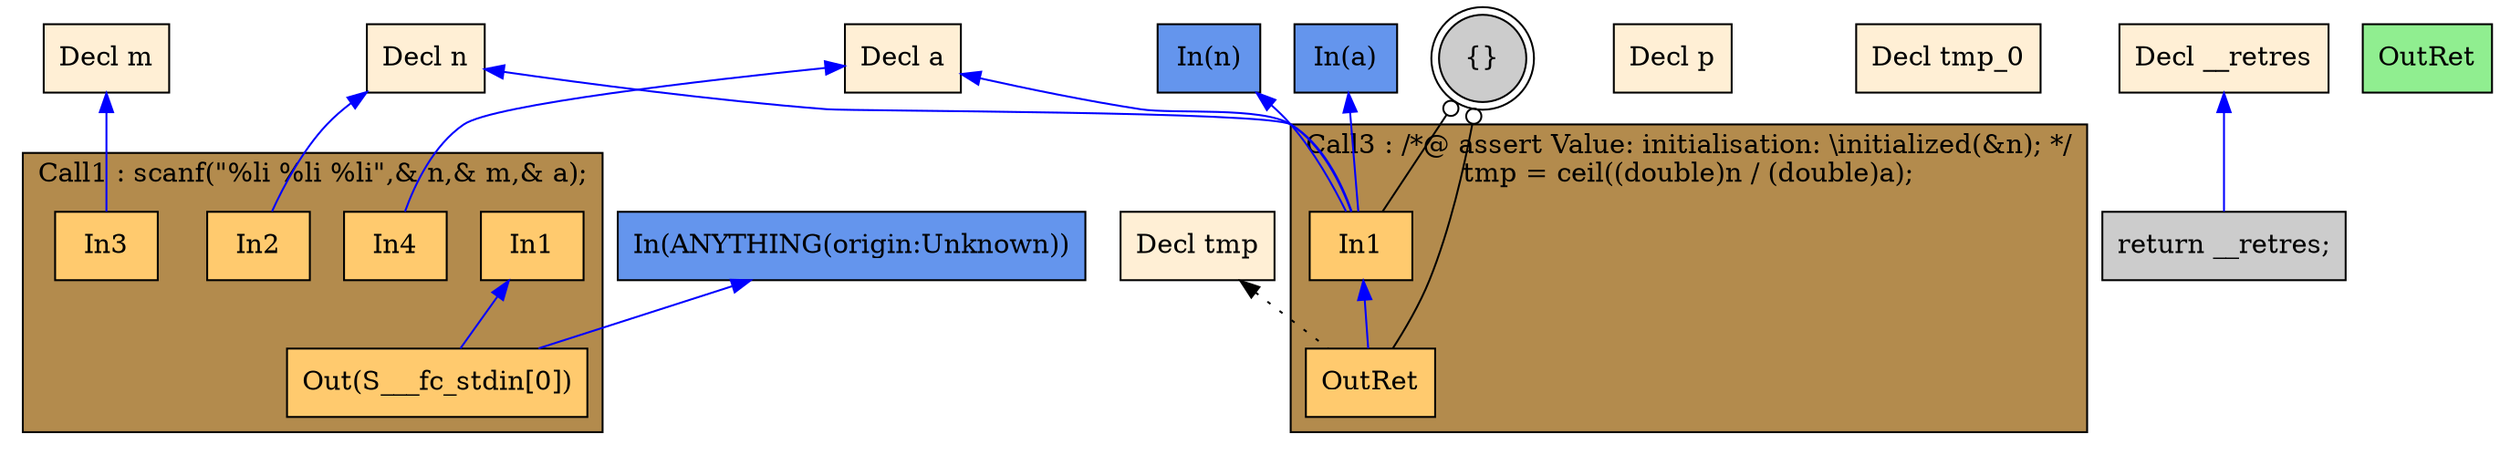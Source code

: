 digraph G {
  rankdir=TB;
  node [style="filled", ];
  2 [label="Decl n", fillcolor="#FFEFD5", shape=box, ];
  3 [label="Decl m", fillcolor="#FFEFD5", shape=box, ];
  4 [label="Decl a", fillcolor="#FFEFD5", shape=box, ];
  5 [label="Decl p", fillcolor="#FFEFD5", shape=box, ];
  6 [label="Decl tmp", fillcolor="#FFEFD5", shape=box, ];
  7 [label="Decl tmp_0", fillcolor="#FFEFD5", shape=box, ];
  8 [label="Decl __retres", fillcolor="#FFEFD5", shape=box, ];
  10 [label="In1", fillcolor="#FFCA6E", shape=box, ];
  11 [label="In2", fillcolor="#FFCA6E", shape=box, ];
  12 [label="In3", fillcolor="#FFCA6E", shape=box, ];
  13 [label="In4", fillcolor="#FFCA6E", shape=box, ];
  14 [label="Out(S___fc_stdin[0])", fillcolor="#FFCA6E", shape=box, ];
  15 [label="{}", fillcolor="#CCCCCC", shape=doublecircle, ];
  17 [label="In1", fillcolor="#FFCA6E", shape=box, ];
  18 [label="OutRet", fillcolor="#FFCA6E", shape=box, ];
  19 [label="return __retres;", fillcolor="#CCCCCC", shape=box, ];
  20 [label="OutRet", fillcolor="#90EE90", shape=box, ];
  21 [label="In(n)", fillcolor="#6495ED", shape=box, ];
  22 [label="In(a)", fillcolor="#6495ED", shape=box, ];
  23 [label="In(ANYTHING(origin:Unknown))", fillcolor="#6495ED", shape=box, ];
  
  subgraph cluster_Call1 { label="Call1 : scanf(\"%li %li %li\",& n,& m,& a);";
                           fillcolor="#B38B4D"; style="filled"; 14;13;12;11;10;
     };
  subgraph cluster_Call3 { label="Call3 : /*@ assert Value: initialisation: \\initialized(&n); */\ntmp = ceil((double)n / (double)a);";
                           fillcolor="#B38B4D"; style="filled"; 18;17;
     };
  
  edge [dir=back, ];
  2 -> 11 [color="#0000FF", ];
  3 -> 12 [color="#0000FF", ];
  4 -> 13 [color="#0000FF", ];
  10 -> 14 [color="#0000FF", ];
  23 -> 14 [color="#0000FF", ];
  2 -> 17 [color="#0000FF", ];
  4 -> 17 [color="#0000FF", ];
  15 -> 17 [color="#000000", arrowtail=odot, ];
  21 -> 17 [color="#0000FF", ];
  22 -> 17 [color="#0000FF", ];
  6 -> 18 [color="#000000", style="dotted", ];
  15 -> 18 [color="#000000", arrowtail=odot, ];
  17 -> 18 [color="#0000FF", ];
  8 -> 19 [color="#0000FF", ];
  
  }